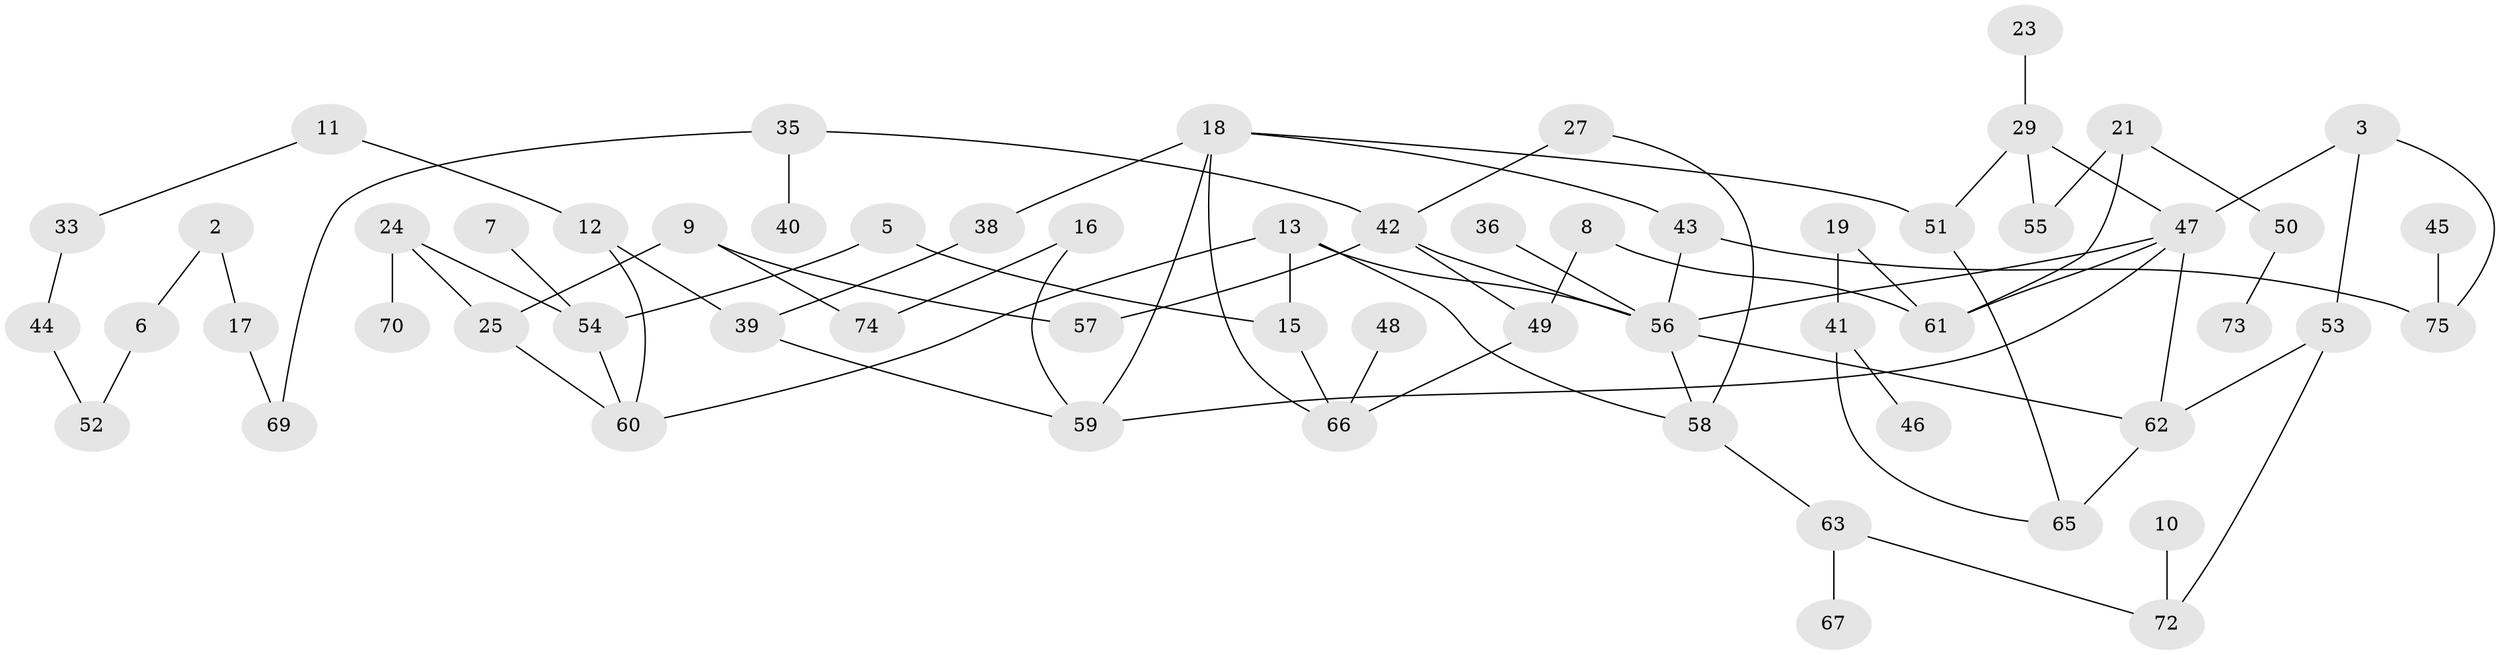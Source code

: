 // original degree distribution, {2: 0.3018867924528302, 0: 0.12264150943396226, 4: 0.1320754716981132, 3: 0.14150943396226415, 1: 0.2358490566037736, 5: 0.05660377358490566, 6: 0.009433962264150943}
// Generated by graph-tools (version 1.1) at 2025/35/03/04/25 23:35:43]
// undirected, 60 vertices, 80 edges
graph export_dot {
  node [color=gray90,style=filled];
  2;
  3;
  5;
  6;
  7;
  8;
  9;
  10;
  11;
  12;
  13;
  15;
  16;
  17;
  18;
  19;
  21;
  23;
  24;
  25;
  27;
  29;
  33;
  35;
  36;
  38;
  39;
  40;
  41;
  42;
  43;
  44;
  45;
  46;
  47;
  48;
  49;
  50;
  51;
  52;
  53;
  54;
  55;
  56;
  57;
  58;
  59;
  60;
  61;
  62;
  63;
  65;
  66;
  67;
  69;
  70;
  72;
  73;
  74;
  75;
  2 -- 6 [weight=1.0];
  2 -- 17 [weight=1.0];
  3 -- 47 [weight=1.0];
  3 -- 53 [weight=1.0];
  3 -- 75 [weight=1.0];
  5 -- 15 [weight=1.0];
  5 -- 54 [weight=1.0];
  6 -- 52 [weight=1.0];
  7 -- 54 [weight=1.0];
  8 -- 49 [weight=1.0];
  8 -- 61 [weight=1.0];
  9 -- 25 [weight=1.0];
  9 -- 57 [weight=1.0];
  9 -- 74 [weight=1.0];
  10 -- 72 [weight=1.0];
  11 -- 12 [weight=1.0];
  11 -- 33 [weight=1.0];
  12 -- 39 [weight=2.0];
  12 -- 60 [weight=1.0];
  13 -- 15 [weight=1.0];
  13 -- 56 [weight=2.0];
  13 -- 58 [weight=1.0];
  13 -- 60 [weight=1.0];
  15 -- 66 [weight=1.0];
  16 -- 59 [weight=1.0];
  16 -- 74 [weight=1.0];
  17 -- 69 [weight=1.0];
  18 -- 38 [weight=1.0];
  18 -- 43 [weight=1.0];
  18 -- 51 [weight=1.0];
  18 -- 59 [weight=1.0];
  18 -- 66 [weight=1.0];
  19 -- 41 [weight=1.0];
  19 -- 61 [weight=1.0];
  21 -- 50 [weight=1.0];
  21 -- 55 [weight=1.0];
  21 -- 61 [weight=1.0];
  23 -- 29 [weight=1.0];
  24 -- 25 [weight=1.0];
  24 -- 54 [weight=1.0];
  24 -- 70 [weight=1.0];
  25 -- 60 [weight=1.0];
  27 -- 42 [weight=1.0];
  27 -- 58 [weight=1.0];
  29 -- 47 [weight=1.0];
  29 -- 51 [weight=1.0];
  29 -- 55 [weight=1.0];
  33 -- 44 [weight=1.0];
  35 -- 40 [weight=1.0];
  35 -- 42 [weight=1.0];
  35 -- 69 [weight=1.0];
  36 -- 56 [weight=1.0];
  38 -- 39 [weight=1.0];
  39 -- 59 [weight=1.0];
  41 -- 46 [weight=1.0];
  41 -- 65 [weight=1.0];
  42 -- 49 [weight=1.0];
  42 -- 56 [weight=1.0];
  42 -- 57 [weight=1.0];
  43 -- 56 [weight=1.0];
  43 -- 75 [weight=1.0];
  44 -- 52 [weight=1.0];
  45 -- 75 [weight=1.0];
  47 -- 56 [weight=1.0];
  47 -- 59 [weight=1.0];
  47 -- 61 [weight=1.0];
  47 -- 62 [weight=1.0];
  48 -- 66 [weight=1.0];
  49 -- 66 [weight=1.0];
  50 -- 73 [weight=1.0];
  51 -- 65 [weight=1.0];
  53 -- 62 [weight=1.0];
  53 -- 72 [weight=1.0];
  54 -- 60 [weight=1.0];
  56 -- 58 [weight=1.0];
  56 -- 62 [weight=1.0];
  58 -- 63 [weight=1.0];
  62 -- 65 [weight=1.0];
  63 -- 67 [weight=1.0];
  63 -- 72 [weight=1.0];
}
